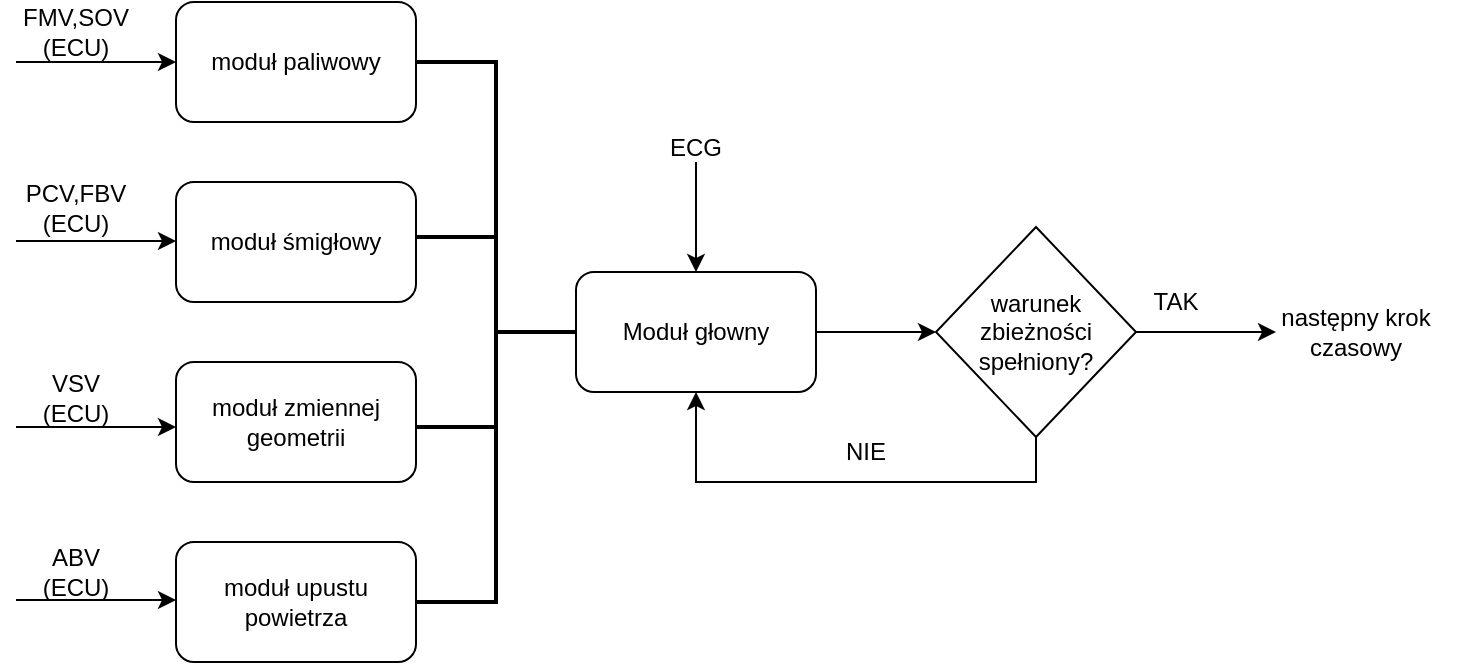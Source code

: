<mxfile version="20.2.7" type="device"><diagram id="BW5oa72vN2qT7pbkDXoE" name="Strona-1"><mxGraphModel dx="1038" dy="547" grid="1" gridSize="10" guides="1" tooltips="1" connect="1" arrows="1" fold="1" page="1" pageScale="1" pageWidth="1169" pageHeight="827" math="0" shadow="0"><root><mxCell id="0"/><mxCell id="1" parent="0"/><mxCell id="PMjlqaKRkmfaHY0hRl3e-1" value="moduł paliwowy" style="rounded=1;whiteSpace=wrap;html=1;" vertex="1" parent="1"><mxGeometry x="270" y="100" width="120" height="60" as="geometry"/></mxCell><mxCell id="PMjlqaKRkmfaHY0hRl3e-2" value="moduł śmigłowy" style="rounded=1;whiteSpace=wrap;html=1;" vertex="1" parent="1"><mxGeometry x="270" y="190" width="120" height="60" as="geometry"/></mxCell><mxCell id="PMjlqaKRkmfaHY0hRl3e-3" value="moduł zmiennej geometrii" style="rounded=1;whiteSpace=wrap;html=1;" vertex="1" parent="1"><mxGeometry x="270" y="280" width="120" height="60" as="geometry"/></mxCell><mxCell id="PMjlqaKRkmfaHY0hRl3e-26" style="edgeStyle=orthogonalEdgeStyle;rounded=0;orthogonalLoop=1;jettySize=auto;html=1;" edge="1" parent="1" source="PMjlqaKRkmfaHY0hRl3e-4"><mxGeometry relative="1" as="geometry"><mxPoint x="650" y="265" as="targetPoint"/></mxGeometry></mxCell><mxCell id="PMjlqaKRkmfaHY0hRl3e-4" value="Moduł głowny" style="rounded=1;whiteSpace=wrap;html=1;" vertex="1" parent="1"><mxGeometry x="470" y="235" width="120" height="60" as="geometry"/></mxCell><mxCell id="PMjlqaKRkmfaHY0hRl3e-5" value="moduł upustu powietrza" style="rounded=1;whiteSpace=wrap;html=1;" vertex="1" parent="1"><mxGeometry x="270" y="370" width="120" height="60" as="geometry"/></mxCell><mxCell id="PMjlqaKRkmfaHY0hRl3e-8" value="" style="strokeWidth=2;html=1;shape=mxgraph.flowchart.annotation_2;align=left;labelPosition=right;pointerEvents=1;direction=west;" vertex="1" parent="1"><mxGeometry x="390" y="130" width="80" height="270" as="geometry"/></mxCell><mxCell id="PMjlqaKRkmfaHY0hRl3e-9" value="" style="strokeWidth=2;html=1;shape=mxgraph.flowchart.annotation_2;align=left;labelPosition=right;pointerEvents=1;direction=west;" vertex="1" parent="1"><mxGeometry x="390" y="217.5" width="80" height="95" as="geometry"/></mxCell><mxCell id="PMjlqaKRkmfaHY0hRl3e-10" value="" style="endArrow=classic;html=1;rounded=0;" edge="1" parent="1"><mxGeometry width="50" height="50" relative="1" as="geometry"><mxPoint x="190" y="130" as="sourcePoint"/><mxPoint x="270" y="130" as="targetPoint"/></mxGeometry></mxCell><mxCell id="PMjlqaKRkmfaHY0hRl3e-11" value="" style="endArrow=classic;html=1;rounded=0;" edge="1" parent="1"><mxGeometry width="50" height="50" relative="1" as="geometry"><mxPoint x="190" y="219.5" as="sourcePoint"/><mxPoint x="270" y="219.5" as="targetPoint"/></mxGeometry></mxCell><mxCell id="PMjlqaKRkmfaHY0hRl3e-12" value="" style="endArrow=classic;html=1;rounded=0;" edge="1" parent="1"><mxGeometry width="50" height="50" relative="1" as="geometry"><mxPoint x="190" y="312.5" as="sourcePoint"/><mxPoint x="270" y="312.5" as="targetPoint"/></mxGeometry></mxCell><mxCell id="PMjlqaKRkmfaHY0hRl3e-13" value="" style="endArrow=classic;html=1;rounded=0;" edge="1" parent="1"><mxGeometry width="50" height="50" relative="1" as="geometry"><mxPoint x="190" y="399" as="sourcePoint"/><mxPoint x="270" y="399" as="targetPoint"/></mxGeometry></mxCell><mxCell id="PMjlqaKRkmfaHY0hRl3e-15" value="FMV,SOV (ECU)" style="text;html=1;strokeColor=none;fillColor=none;align=center;verticalAlign=middle;whiteSpace=wrap;rounded=0;" vertex="1" parent="1"><mxGeometry x="190" y="100" width="60" height="30" as="geometry"/></mxCell><mxCell id="PMjlqaKRkmfaHY0hRl3e-16" value="PCV,FBV (ECU)" style="text;html=1;strokeColor=none;fillColor=none;align=center;verticalAlign=middle;whiteSpace=wrap;rounded=0;" vertex="1" parent="1"><mxGeometry x="190" y="187.5" width="60" height="30" as="geometry"/></mxCell><mxCell id="PMjlqaKRkmfaHY0hRl3e-21" value="" style="endArrow=classic;html=1;rounded=0;entryX=0.5;entryY=0;entryDx=0;entryDy=0;startArrow=none;" edge="1" parent="1" source="PMjlqaKRkmfaHY0hRl3e-20" target="PMjlqaKRkmfaHY0hRl3e-4"><mxGeometry width="50" height="50" relative="1" as="geometry"><mxPoint x="530" y="180" as="sourcePoint"/><mxPoint x="600" y="120" as="targetPoint"/></mxGeometry></mxCell><mxCell id="PMjlqaKRkmfaHY0hRl3e-22" value="ABV (ECU)" style="text;html=1;strokeColor=none;fillColor=none;align=center;verticalAlign=middle;whiteSpace=wrap;rounded=0;" vertex="1" parent="1"><mxGeometry x="190" y="370" width="60" height="30" as="geometry"/></mxCell><mxCell id="PMjlqaKRkmfaHY0hRl3e-23" value="VSV (ECU)" style="text;html=1;strokeColor=none;fillColor=none;align=center;verticalAlign=middle;whiteSpace=wrap;rounded=0;" vertex="1" parent="1"><mxGeometry x="190" y="282.5" width="60" height="30" as="geometry"/></mxCell><mxCell id="PMjlqaKRkmfaHY0hRl3e-20" value="ECG" style="text;html=1;strokeColor=none;fillColor=none;align=center;verticalAlign=middle;whiteSpace=wrap;rounded=0;" vertex="1" parent="1"><mxGeometry x="500" y="157.5" width="60" height="30" as="geometry"/></mxCell><mxCell id="PMjlqaKRkmfaHY0hRl3e-24" value="" style="endArrow=none;html=1;rounded=0;" edge="1" parent="1"><mxGeometry width="50" height="50" relative="1" as="geometry"><mxPoint x="530" y="180" as="sourcePoint"/><mxPoint x="530" y="190" as="targetPoint"/></mxGeometry></mxCell><mxCell id="PMjlqaKRkmfaHY0hRl3e-27" style="edgeStyle=orthogonalEdgeStyle;rounded=0;orthogonalLoop=1;jettySize=auto;html=1;entryX=0.5;entryY=1;entryDx=0;entryDy=0;" edge="1" parent="1" source="PMjlqaKRkmfaHY0hRl3e-25" target="PMjlqaKRkmfaHY0hRl3e-4"><mxGeometry relative="1" as="geometry"><mxPoint x="510" y="390" as="targetPoint"/><Array as="points"><mxPoint x="700" y="340"/><mxPoint x="530" y="340"/></Array></mxGeometry></mxCell><mxCell id="PMjlqaKRkmfaHY0hRl3e-25" value="warunek zbieżności spełniony?" style="rhombus;whiteSpace=wrap;html=1;" vertex="1" parent="1"><mxGeometry x="650" y="212.5" width="100" height="105" as="geometry"/></mxCell><mxCell id="PMjlqaKRkmfaHY0hRl3e-28" value="" style="endArrow=classic;html=1;rounded=0;exitX=1;exitY=0.5;exitDx=0;exitDy=0;" edge="1" parent="1" source="PMjlqaKRkmfaHY0hRl3e-25"><mxGeometry width="50" height="50" relative="1" as="geometry"><mxPoint x="800" y="310" as="sourcePoint"/><mxPoint x="820" y="265" as="targetPoint"/></mxGeometry></mxCell><mxCell id="PMjlqaKRkmfaHY0hRl3e-29" value="następny krok czasowy" style="text;html=1;strokeColor=none;fillColor=none;align=center;verticalAlign=middle;whiteSpace=wrap;rounded=0;" vertex="1" parent="1"><mxGeometry x="800" y="250" width="120" height="30" as="geometry"/></mxCell><mxCell id="PMjlqaKRkmfaHY0hRl3e-30" value="TAK" style="text;html=1;strokeColor=none;fillColor=none;align=center;verticalAlign=middle;whiteSpace=wrap;rounded=0;" vertex="1" parent="1"><mxGeometry x="740" y="235" width="60" height="30" as="geometry"/></mxCell><mxCell id="PMjlqaKRkmfaHY0hRl3e-31" value="NIE" style="text;html=1;strokeColor=none;fillColor=none;align=center;verticalAlign=middle;whiteSpace=wrap;rounded=0;" vertex="1" parent="1"><mxGeometry x="585" y="310" width="60" height="30" as="geometry"/></mxCell></root></mxGraphModel></diagram></mxfile>